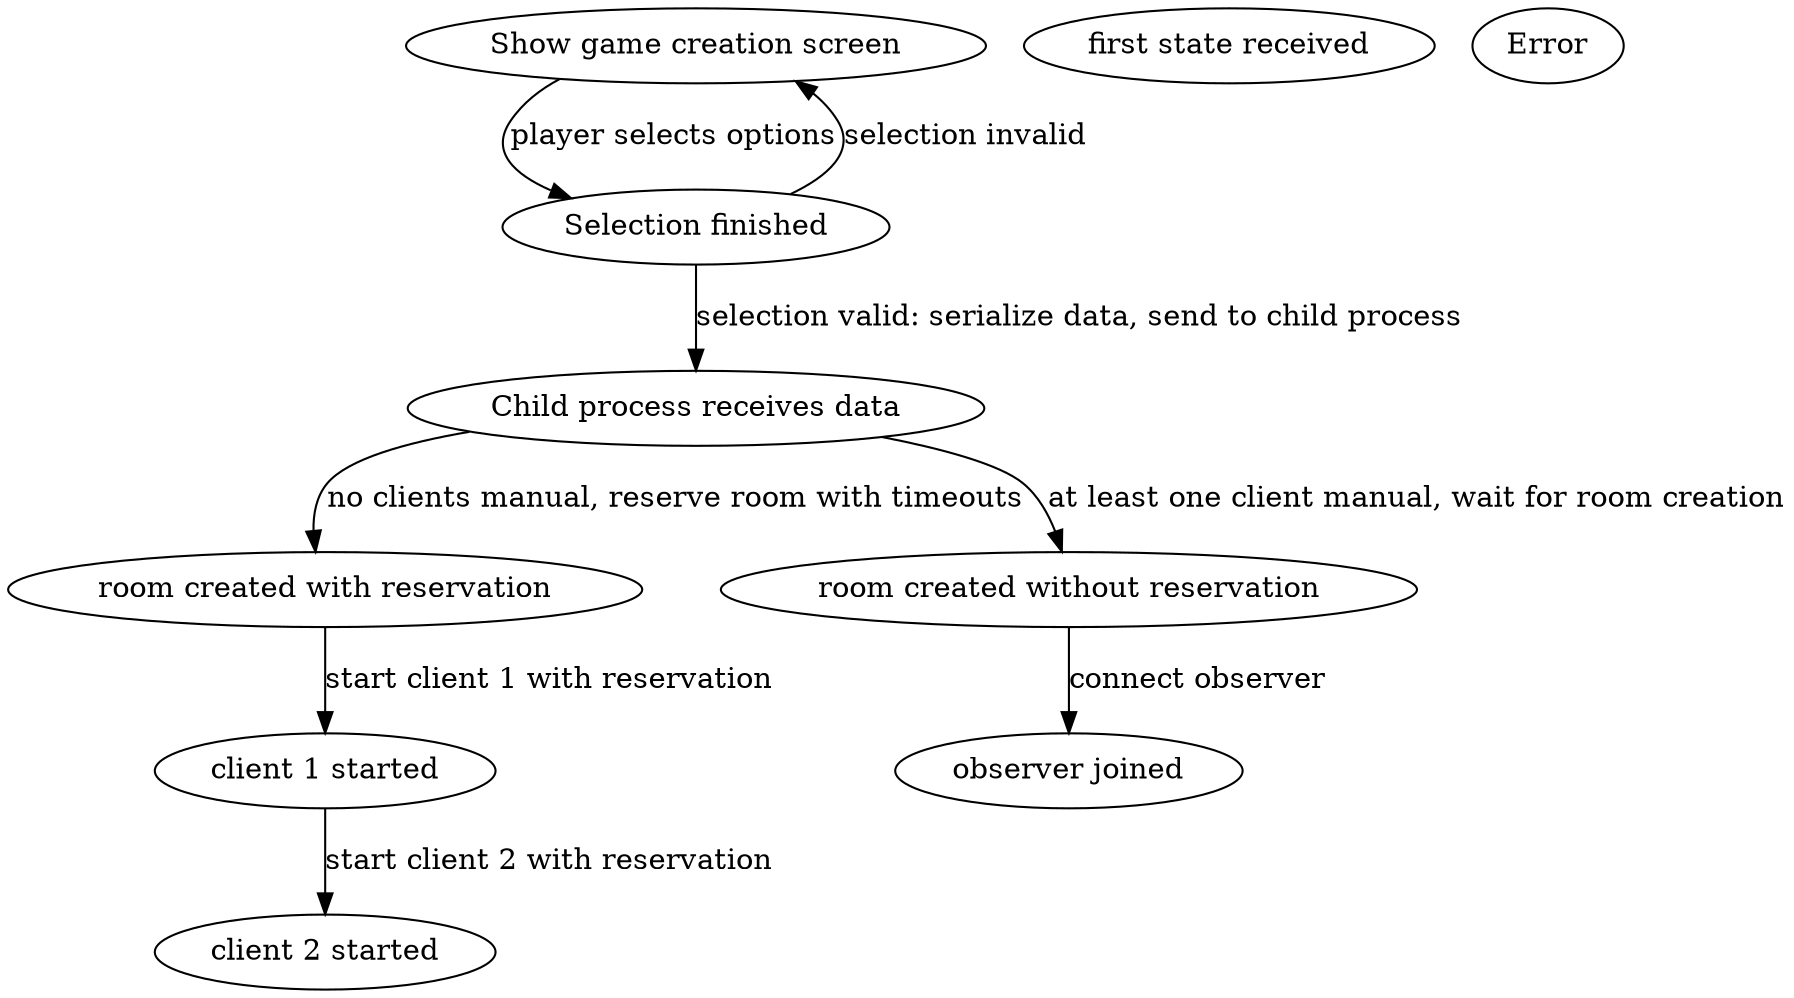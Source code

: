 digraph gamestart{
  sgcs [label="Show game creation screen"];
  sv [label="Selection finished"];
  sdtp [label="Child process receives data"];
  cr [label="room created with reservation"];
  sc1 [label="client 1 started"];
  sc2 [label="client 2 started"];
  wgs [label="first state received"];
  wfc [label="room created without reservation"];
  oj [label="observer joined"];


  error [label="Error"];

  sgcs -> sv [label="player selects options"];
sv-> sgcs [label="selection invalid"];
  sv -> sdtp [label="selection valid: serialize data, send to child process"];
  sdtp -> cr [label="no clients manual, reserve room with timeouts"];
  cr -> sc1 [label="start client 1 with reservation"];
  sc1 -> sc2 [label="start client 2 with reservation"];

  sdtp -> wfc [label="at least one client manual, wait for room creation"];
  wfc -> oj [label="connect observer"];
}